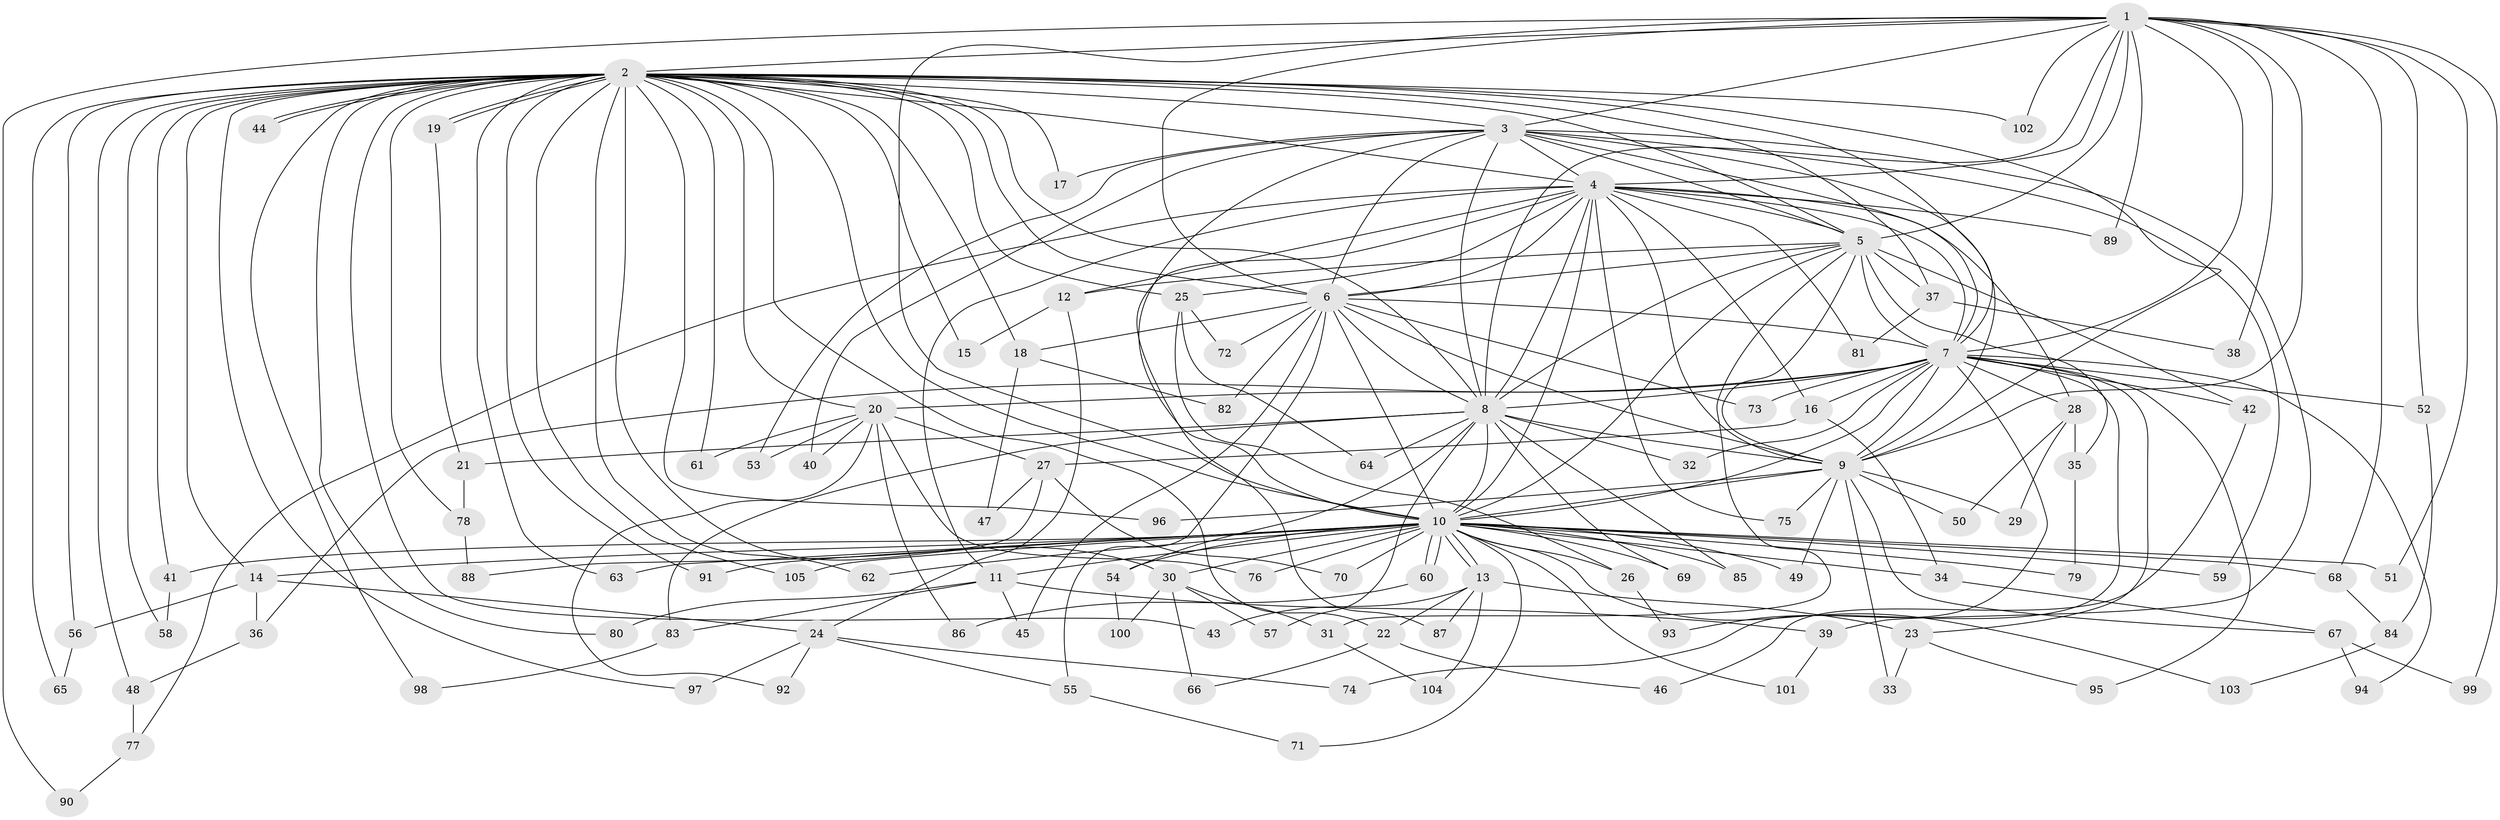 // Generated by graph-tools (version 1.1) at 2025/25/03/09/25 03:25:53]
// undirected, 105 vertices, 235 edges
graph export_dot {
graph [start="1"]
  node [color=gray90,style=filled];
  1;
  2;
  3;
  4;
  5;
  6;
  7;
  8;
  9;
  10;
  11;
  12;
  13;
  14;
  15;
  16;
  17;
  18;
  19;
  20;
  21;
  22;
  23;
  24;
  25;
  26;
  27;
  28;
  29;
  30;
  31;
  32;
  33;
  34;
  35;
  36;
  37;
  38;
  39;
  40;
  41;
  42;
  43;
  44;
  45;
  46;
  47;
  48;
  49;
  50;
  51;
  52;
  53;
  54;
  55;
  56;
  57;
  58;
  59;
  60;
  61;
  62;
  63;
  64;
  65;
  66;
  67;
  68;
  69;
  70;
  71;
  72;
  73;
  74;
  75;
  76;
  77;
  78;
  79;
  80;
  81;
  82;
  83;
  84;
  85;
  86;
  87;
  88;
  89;
  90;
  91;
  92;
  93;
  94;
  95;
  96;
  97;
  98;
  99;
  100;
  101;
  102;
  103;
  104;
  105;
  1 -- 2;
  1 -- 3;
  1 -- 4;
  1 -- 5;
  1 -- 6;
  1 -- 7;
  1 -- 8;
  1 -- 9;
  1 -- 10;
  1 -- 38;
  1 -- 51;
  1 -- 52;
  1 -- 68;
  1 -- 89;
  1 -- 90;
  1 -- 99;
  1 -- 102;
  2 -- 3;
  2 -- 4;
  2 -- 5;
  2 -- 6;
  2 -- 7;
  2 -- 8;
  2 -- 9;
  2 -- 10;
  2 -- 14;
  2 -- 15;
  2 -- 17;
  2 -- 18;
  2 -- 19;
  2 -- 19;
  2 -- 20;
  2 -- 22;
  2 -- 25;
  2 -- 30;
  2 -- 37;
  2 -- 41;
  2 -- 43;
  2 -- 44;
  2 -- 44;
  2 -- 48;
  2 -- 56;
  2 -- 58;
  2 -- 61;
  2 -- 62;
  2 -- 63;
  2 -- 65;
  2 -- 78;
  2 -- 80;
  2 -- 91;
  2 -- 96;
  2 -- 97;
  2 -- 98;
  2 -- 102;
  2 -- 105;
  3 -- 4;
  3 -- 5;
  3 -- 6;
  3 -- 7;
  3 -- 8;
  3 -- 9;
  3 -- 10;
  3 -- 17;
  3 -- 39;
  3 -- 40;
  3 -- 53;
  3 -- 59;
  4 -- 5;
  4 -- 6;
  4 -- 7;
  4 -- 8;
  4 -- 9;
  4 -- 10;
  4 -- 11;
  4 -- 12;
  4 -- 16;
  4 -- 25;
  4 -- 28;
  4 -- 75;
  4 -- 77;
  4 -- 81;
  4 -- 87;
  4 -- 89;
  5 -- 6;
  5 -- 7;
  5 -- 8;
  5 -- 9;
  5 -- 10;
  5 -- 12;
  5 -- 31;
  5 -- 35;
  5 -- 37;
  5 -- 42;
  6 -- 7;
  6 -- 8;
  6 -- 9;
  6 -- 10;
  6 -- 18;
  6 -- 45;
  6 -- 55;
  6 -- 72;
  6 -- 73;
  6 -- 82;
  7 -- 8;
  7 -- 9;
  7 -- 10;
  7 -- 16;
  7 -- 20;
  7 -- 23;
  7 -- 28;
  7 -- 32;
  7 -- 36;
  7 -- 42;
  7 -- 52;
  7 -- 73;
  7 -- 74;
  7 -- 93;
  7 -- 94;
  7 -- 95;
  8 -- 9;
  8 -- 10;
  8 -- 21;
  8 -- 32;
  8 -- 54;
  8 -- 57;
  8 -- 64;
  8 -- 69;
  8 -- 83;
  8 -- 85;
  9 -- 10;
  9 -- 29;
  9 -- 33;
  9 -- 49;
  9 -- 50;
  9 -- 67;
  9 -- 75;
  9 -- 96;
  10 -- 11;
  10 -- 13;
  10 -- 13;
  10 -- 14;
  10 -- 26;
  10 -- 30;
  10 -- 34;
  10 -- 41;
  10 -- 49;
  10 -- 51;
  10 -- 54;
  10 -- 59;
  10 -- 60;
  10 -- 60;
  10 -- 62;
  10 -- 63;
  10 -- 68;
  10 -- 69;
  10 -- 70;
  10 -- 71;
  10 -- 76;
  10 -- 79;
  10 -- 85;
  10 -- 91;
  10 -- 101;
  10 -- 103;
  10 -- 105;
  11 -- 39;
  11 -- 45;
  11 -- 80;
  11 -- 83;
  12 -- 15;
  12 -- 24;
  13 -- 22;
  13 -- 23;
  13 -- 43;
  13 -- 87;
  13 -- 104;
  14 -- 24;
  14 -- 36;
  14 -- 56;
  16 -- 27;
  16 -- 34;
  18 -- 47;
  18 -- 82;
  19 -- 21;
  20 -- 27;
  20 -- 40;
  20 -- 53;
  20 -- 61;
  20 -- 76;
  20 -- 86;
  20 -- 92;
  21 -- 78;
  22 -- 46;
  22 -- 66;
  23 -- 33;
  23 -- 95;
  24 -- 55;
  24 -- 74;
  24 -- 92;
  24 -- 97;
  25 -- 26;
  25 -- 64;
  25 -- 72;
  26 -- 93;
  27 -- 47;
  27 -- 70;
  27 -- 88;
  28 -- 29;
  28 -- 35;
  28 -- 50;
  30 -- 31;
  30 -- 57;
  30 -- 66;
  30 -- 100;
  31 -- 104;
  34 -- 67;
  35 -- 79;
  36 -- 48;
  37 -- 38;
  37 -- 81;
  39 -- 101;
  41 -- 58;
  42 -- 46;
  48 -- 77;
  52 -- 84;
  54 -- 100;
  55 -- 71;
  56 -- 65;
  60 -- 86;
  67 -- 94;
  67 -- 99;
  68 -- 84;
  77 -- 90;
  78 -- 88;
  83 -- 98;
  84 -- 103;
}
